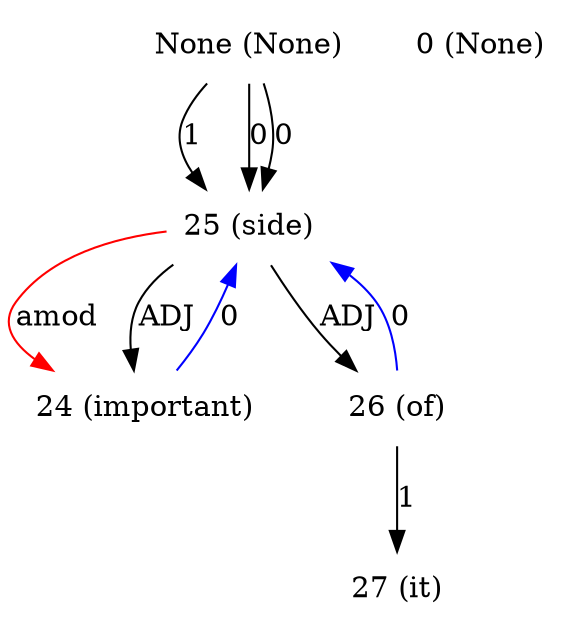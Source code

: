 digraph G{
edge [dir=forward]
node [shape=plaintext]

None [label="None (None)"]
None -> 25 [label="1"]
None [label="None (None)"]
None -> 25 [label="0"]
None [label="None (None)"]
None -> 25 [label="0"]
0 [label="0 (None)"]
24 [label="24 (important)"]
24 -> 25 [label="0", color="blue"]
25 -> 24 [label="amod", color="red"]
25 [label="25 (side)"]
25 -> 24 [label="ADJ"]
25 -> 26 [label="ADJ"]
26 [label="26 (of)"]
26 -> 27 [label="1"]
26 -> 25 [label="0", color="blue"]
27 [label="27 (it)"]
}
